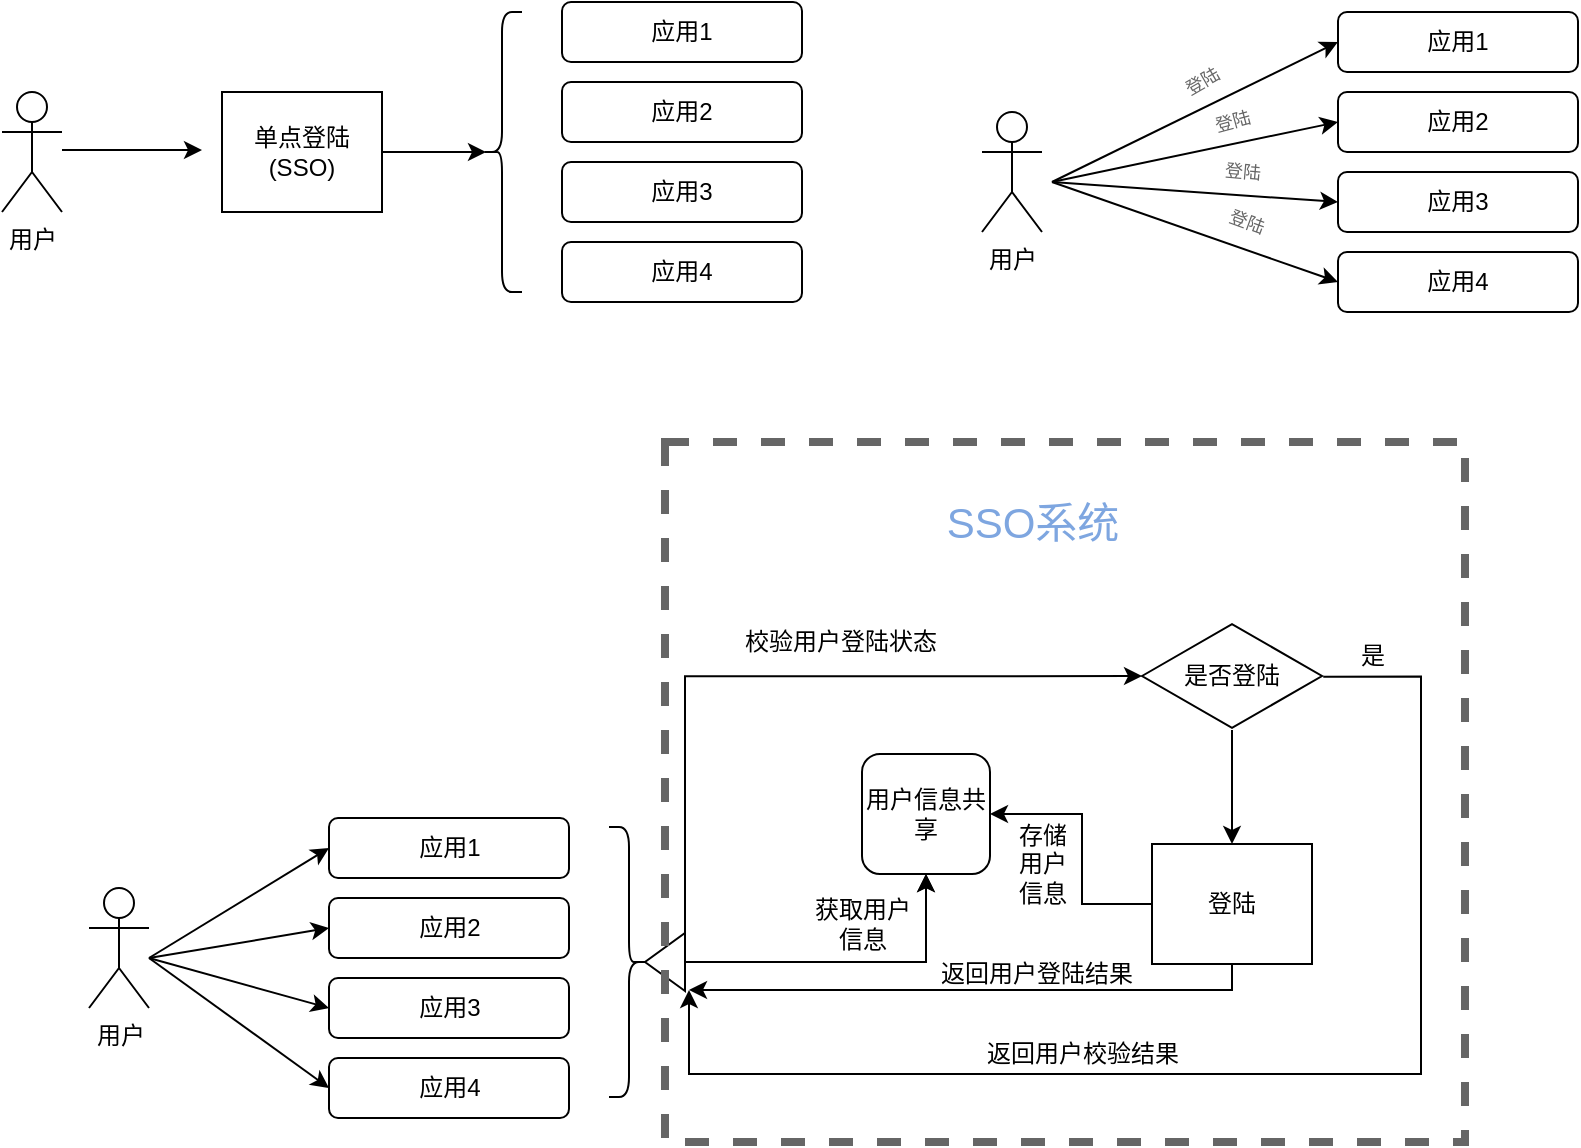 <mxfile version="12.3.2" type="device" pages="1"><diagram id="PWwN50KBqDtqW4aSCbBN" name="第 1 页"><mxGraphModel dx="599" dy="359" grid="1" gridSize="10" guides="1" tooltips="1" connect="1" arrows="1" fold="1" page="1" pageScale="1" pageWidth="827" pageHeight="1169" math="0" shadow="0"><root><mxCell id="0"/><mxCell id="1" parent="0"/><mxCell id="3mmCvSGpqItUrldx5Ff4-2" value="单点登陆&lt;br&gt;(SSO)" style="rounded=0;whiteSpace=wrap;html=1;" vertex="1" parent="1"><mxGeometry x="135" y="75" width="80" height="60" as="geometry"/></mxCell><mxCell id="3mmCvSGpqItUrldx5Ff4-3" value="应用1" style="rounded=1;whiteSpace=wrap;html=1;" vertex="1" parent="1"><mxGeometry x="305" y="30" width="120" height="30" as="geometry"/></mxCell><mxCell id="3mmCvSGpqItUrldx5Ff4-4" value="应用2" style="rounded=1;whiteSpace=wrap;html=1;" vertex="1" parent="1"><mxGeometry x="305" y="70" width="120" height="30" as="geometry"/></mxCell><mxCell id="3mmCvSGpqItUrldx5Ff4-5" value="应用3" style="rounded=1;whiteSpace=wrap;html=1;" vertex="1" parent="1"><mxGeometry x="305" y="110" width="120" height="30" as="geometry"/></mxCell><mxCell id="3mmCvSGpqItUrldx5Ff4-6" value="应用4" style="rounded=1;whiteSpace=wrap;html=1;" vertex="1" parent="1"><mxGeometry x="305" y="150" width="120" height="30" as="geometry"/></mxCell><mxCell id="3mmCvSGpqItUrldx5Ff4-7" value="用户" style="shape=umlActor;verticalLabelPosition=bottom;labelBackgroundColor=#ffffff;verticalAlign=top;html=1;outlineConnect=0;" vertex="1" parent="1"><mxGeometry x="25" y="75" width="30" height="60" as="geometry"/></mxCell><mxCell id="3mmCvSGpqItUrldx5Ff4-13" value="" style="shape=curlyBracket;whiteSpace=wrap;html=1;rounded=1;" vertex="1" parent="1"><mxGeometry x="265" y="35" width="20" height="140" as="geometry"/></mxCell><mxCell id="3mmCvSGpqItUrldx5Ff4-17" value="" style="endArrow=classic;html=1;entryX=0.1;entryY=0.5;entryDx=0;entryDy=0;entryPerimeter=0;" edge="1" parent="1" target="3mmCvSGpqItUrldx5Ff4-13"><mxGeometry width="50" height="50" relative="1" as="geometry"><mxPoint x="215" y="105" as="sourcePoint"/><mxPoint x="265" y="55" as="targetPoint"/></mxGeometry></mxCell><mxCell id="3mmCvSGpqItUrldx5Ff4-18" value="" style="endArrow=classic;html=1;" edge="1" parent="1"><mxGeometry width="50" height="50" relative="1" as="geometry"><mxPoint x="55" y="104" as="sourcePoint"/><mxPoint x="125" y="104" as="targetPoint"/></mxGeometry></mxCell><mxCell id="3mmCvSGpqItUrldx5Ff4-19" value="用户" style="shape=umlActor;verticalLabelPosition=bottom;labelBackgroundColor=#ffffff;verticalAlign=top;html=1;outlineConnect=0;" vertex="1" parent="1"><mxGeometry x="68.5" y="473" width="30" height="60" as="geometry"/></mxCell><mxCell id="3mmCvSGpqItUrldx5Ff4-44" style="edgeStyle=orthogonalEdgeStyle;rounded=0;orthogonalLoop=1;jettySize=auto;html=1;exitX=0.5;exitY=1;exitDx=0;exitDy=0;" edge="1" parent="1" source="3mmCvSGpqItUrldx5Ff4-20"><mxGeometry relative="1" as="geometry"><mxPoint x="368.5" y="524" as="targetPoint"/><Array as="points"><mxPoint x="639.5" y="524"/></Array></mxGeometry></mxCell><mxCell id="3mmCvSGpqItUrldx5Ff4-47" value="" style="edgeStyle=orthogonalEdgeStyle;rounded=0;orthogonalLoop=1;jettySize=auto;html=1;entryX=1;entryY=0.5;entryDx=0;entryDy=0;exitX=0;exitY=0.5;exitDx=0;exitDy=0;" edge="1" parent="1" source="3mmCvSGpqItUrldx5Ff4-20" target="3mmCvSGpqItUrldx5Ff4-43"><mxGeometry relative="1" as="geometry"><mxPoint x="545" y="508" as="sourcePoint"/><mxPoint x="590" y="634.5" as="targetPoint"/><Array as="points"><mxPoint x="565" y="481"/><mxPoint x="565" y="436"/></Array></mxGeometry></mxCell><mxCell id="3mmCvSGpqItUrldx5Ff4-20" value="登陆" style="rounded=0;whiteSpace=wrap;html=1;" vertex="1" parent="1"><mxGeometry x="600" y="451" width="80" height="60" as="geometry"/></mxCell><mxCell id="3mmCvSGpqItUrldx5Ff4-21" value="应用1" style="rounded=1;whiteSpace=wrap;html=1;" vertex="1" parent="1"><mxGeometry x="188.5" y="438" width="120" height="30" as="geometry"/></mxCell><mxCell id="3mmCvSGpqItUrldx5Ff4-22" value="应用2" style="rounded=1;whiteSpace=wrap;html=1;" vertex="1" parent="1"><mxGeometry x="188.5" y="478" width="120" height="30" as="geometry"/></mxCell><mxCell id="3mmCvSGpqItUrldx5Ff4-23" value="应用3" style="rounded=1;whiteSpace=wrap;html=1;" vertex="1" parent="1"><mxGeometry x="188.5" y="518" width="120" height="30" as="geometry"/></mxCell><mxCell id="3mmCvSGpqItUrldx5Ff4-24" value="应用4" style="rounded=1;whiteSpace=wrap;html=1;" vertex="1" parent="1"><mxGeometry x="188.5" y="558" width="120" height="30" as="geometry"/></mxCell><mxCell id="3mmCvSGpqItUrldx5Ff4-25" value="" style="endArrow=classic;html=1;entryX=0;entryY=0.5;entryDx=0;entryDy=0;" edge="1" parent="1" target="3mmCvSGpqItUrldx5Ff4-21"><mxGeometry width="50" height="50" relative="1" as="geometry"><mxPoint x="98.5" y="508" as="sourcePoint"/><mxPoint x="138.5" y="468" as="targetPoint"/></mxGeometry></mxCell><mxCell id="3mmCvSGpqItUrldx5Ff4-26" value="" style="endArrow=classic;html=1;entryX=0;entryY=0.5;entryDx=0;entryDy=0;" edge="1" parent="1" target="3mmCvSGpqItUrldx5Ff4-22"><mxGeometry width="50" height="50" relative="1" as="geometry"><mxPoint x="98.5" y="508" as="sourcePoint"/><mxPoint x="169.211" y="503" as="targetPoint"/></mxGeometry></mxCell><mxCell id="3mmCvSGpqItUrldx5Ff4-27" value="" style="endArrow=classic;html=1;" edge="1" parent="1"><mxGeometry width="50" height="50" relative="1" as="geometry"><mxPoint x="98.5" y="508" as="sourcePoint"/><mxPoint x="188.5" y="533" as="targetPoint"/></mxGeometry></mxCell><mxCell id="3mmCvSGpqItUrldx5Ff4-28" value="" style="endArrow=classic;html=1;" edge="1" parent="1"><mxGeometry width="50" height="50" relative="1" as="geometry"><mxPoint x="98.5" y="508" as="sourcePoint"/><mxPoint x="188.5" y="573" as="targetPoint"/></mxGeometry></mxCell><mxCell id="3mmCvSGpqItUrldx5Ff4-33" value="" style="edgeStyle=orthogonalEdgeStyle;rounded=0;orthogonalLoop=1;jettySize=auto;html=1;" edge="1" parent="1" source="3mmCvSGpqItUrldx5Ff4-31" target="3mmCvSGpqItUrldx5Ff4-20"><mxGeometry relative="1" as="geometry"/></mxCell><mxCell id="3mmCvSGpqItUrldx5Ff4-39" value="" style="edgeStyle=orthogonalEdgeStyle;rounded=0;orthogonalLoop=1;jettySize=auto;html=1;exitX=1.007;exitY=0.506;exitDx=0;exitDy=0;exitPerimeter=0;" edge="1" parent="1" source="3mmCvSGpqItUrldx5Ff4-31"><mxGeometry relative="1" as="geometry"><mxPoint x="675" y="508" as="sourcePoint"/><mxPoint x="368.5" y="524" as="targetPoint"/><Array as="points"><mxPoint x="734.5" y="367"/><mxPoint x="734.5" y="566"/></Array></mxGeometry></mxCell><mxCell id="3mmCvSGpqItUrldx5Ff4-31" value="是否登陆" style="html=1;whiteSpace=wrap;aspect=fixed;shape=isoRectangle;" vertex="1" parent="1"><mxGeometry x="595" y="340" width="90" height="54" as="geometry"/></mxCell><mxCell id="3mmCvSGpqItUrldx5Ff4-34" value="存储&lt;br&gt;用户&lt;br&gt;信息" style="text;html=1;align=center;verticalAlign=middle;resizable=0;points=[];;autosize=1;" vertex="1" parent="1"><mxGeometry x="525" y="436" width="40" height="50" as="geometry"/></mxCell><mxCell id="3mmCvSGpqItUrldx5Ff4-48" style="edgeStyle=orthogonalEdgeStyle;rounded=0;orthogonalLoop=1;jettySize=auto;html=1;exitX=0.5;exitY=1;exitDx=0;exitDy=0;exitPerimeter=0;entryX=0.5;entryY=1;entryDx=0;entryDy=0;" edge="1" parent="1" source="3mmCvSGpqItUrldx5Ff4-53" target="3mmCvSGpqItUrldx5Ff4-43"><mxGeometry relative="1" as="geometry"><mxPoint x="403.333" y="507.833" as="sourcePoint"/></mxGeometry></mxCell><mxCell id="3mmCvSGpqItUrldx5Ff4-37" value="" style="shape=curlyBracket;whiteSpace=wrap;html=1;rounded=1;direction=west;" vertex="1" parent="1"><mxGeometry x="328.5" y="442.5" width="20" height="135" as="geometry"/></mxCell><mxCell id="3mmCvSGpqItUrldx5Ff4-40" value="是" style="text;html=1;align=center;verticalAlign=middle;resizable=0;points=[];;autosize=1;" vertex="1" parent="1"><mxGeometry x="695" y="347" width="30" height="20" as="geometry"/></mxCell><mxCell id="3mmCvSGpqItUrldx5Ff4-43" value="用户信息共享" style="rounded=1;whiteSpace=wrap;html=1;" vertex="1" parent="1"><mxGeometry x="455" y="406" width="64" height="60" as="geometry"/></mxCell><mxCell id="3mmCvSGpqItUrldx5Ff4-49" value="获取用户&lt;br&gt;信息" style="text;html=1;align=center;verticalAlign=middle;resizable=0;points=[];;autosize=1;" vertex="1" parent="1"><mxGeometry x="425" y="476" width="60" height="30" as="geometry"/></mxCell><mxCell id="3mmCvSGpqItUrldx5Ff4-50" value="返回用户校验结果" style="text;html=1;align=center;verticalAlign=middle;resizable=0;points=[];;autosize=1;" vertex="1" parent="1"><mxGeometry x="510" y="546" width="110" height="20" as="geometry"/></mxCell><mxCell id="3mmCvSGpqItUrldx5Ff4-51" value="返回用户登陆结果" style="text;html=1;align=center;verticalAlign=middle;resizable=0;points=[];;autosize=1;" vertex="1" parent="1"><mxGeometry x="487" y="506" width="110" height="20" as="geometry"/></mxCell><mxCell id="3mmCvSGpqItUrldx5Ff4-54" style="edgeStyle=orthogonalEdgeStyle;rounded=0;orthogonalLoop=1;jettySize=auto;html=1;exitX=1;exitY=1;exitDx=0;exitDy=0;exitPerimeter=0;entryX=0;entryY=0.501;entryDx=0;entryDy=0;entryPerimeter=0;" edge="1" parent="1" source="3mmCvSGpqItUrldx5Ff4-53" target="3mmCvSGpqItUrldx5Ff4-31"><mxGeometry relative="1" as="geometry"><mxPoint x="378.5" y="495" as="targetPoint"/></mxGeometry></mxCell><mxCell id="3mmCvSGpqItUrldx5Ff4-55" style="edgeStyle=orthogonalEdgeStyle;rounded=0;orthogonalLoop=1;jettySize=auto;html=1;exitX=0.5;exitY=1;exitDx=0;exitDy=0;exitPerimeter=0;entryX=0.5;entryY=1;entryDx=0;entryDy=0;" edge="1" parent="1" source="3mmCvSGpqItUrldx5Ff4-53" target="3mmCvSGpqItUrldx5Ff4-43"><mxGeometry relative="1" as="geometry"/></mxCell><mxCell id="3mmCvSGpqItUrldx5Ff4-53" value="" style="verticalLabelPosition=bottom;verticalAlign=top;html=1;shape=mxgraph.basic.acute_triangle;dx=0.5;rotation=-90;" vertex="1" parent="1"><mxGeometry x="342" y="500" width="29" height="20" as="geometry"/></mxCell><mxCell id="3mmCvSGpqItUrldx5Ff4-56" value="校验用户登陆状态" style="text;html=1;align=center;verticalAlign=middle;resizable=0;points=[];;autosize=1;" vertex="1" parent="1"><mxGeometry x="388.5" y="340" width="110" height="20" as="geometry"/></mxCell><mxCell id="3mmCvSGpqItUrldx5Ff4-57" value="" style="rounded=0;whiteSpace=wrap;html=1;fillColor=none;dashed=1;strokeColor=#666666;strokeWidth=4;" vertex="1" parent="1"><mxGeometry x="356.5" y="250" width="400" height="350" as="geometry"/></mxCell><mxCell id="3mmCvSGpqItUrldx5Ff4-58" value="SSO系统" style="text;html=1;align=center;verticalAlign=middle;resizable=0;points=[];;autosize=1;fontSize=21;fontColor=#7EA6E0;" vertex="1" parent="1"><mxGeometry x="490" y="275" width="100" height="30" as="geometry"/></mxCell><mxCell id="3mmCvSGpqItUrldx5Ff4-60" value="应用1" style="rounded=1;whiteSpace=wrap;html=1;" vertex="1" parent="1"><mxGeometry x="693" y="35" width="120" height="30" as="geometry"/></mxCell><mxCell id="3mmCvSGpqItUrldx5Ff4-61" value="应用2" style="rounded=1;whiteSpace=wrap;html=1;" vertex="1" parent="1"><mxGeometry x="693" y="75" width="120" height="30" as="geometry"/></mxCell><mxCell id="3mmCvSGpqItUrldx5Ff4-62" value="应用3" style="rounded=1;whiteSpace=wrap;html=1;" vertex="1" parent="1"><mxGeometry x="693" y="115" width="120" height="30" as="geometry"/></mxCell><mxCell id="3mmCvSGpqItUrldx5Ff4-63" value="应用4" style="rounded=1;whiteSpace=wrap;html=1;" vertex="1" parent="1"><mxGeometry x="693" y="155" width="120" height="30" as="geometry"/></mxCell><mxCell id="3mmCvSGpqItUrldx5Ff4-64" value="用户" style="shape=umlActor;verticalLabelPosition=bottom;labelBackgroundColor=#ffffff;verticalAlign=top;html=1;outlineConnect=0;" vertex="1" parent="1"><mxGeometry x="515" y="85" width="30" height="60" as="geometry"/></mxCell><mxCell id="3mmCvSGpqItUrldx5Ff4-67" value="" style="endArrow=classic;html=1;entryX=0;entryY=0.5;entryDx=0;entryDy=0;" edge="1" parent="1" target="3mmCvSGpqItUrldx5Ff4-60"><mxGeometry width="50" height="50" relative="1" as="geometry"><mxPoint x="550" y="120" as="sourcePoint"/><mxPoint x="653" y="109" as="targetPoint"/></mxGeometry></mxCell><mxCell id="3mmCvSGpqItUrldx5Ff4-70" value="" style="endArrow=classic;html=1;fontSize=21;fontColor=#7EA6E0;entryX=0;entryY=0.5;entryDx=0;entryDy=0;" edge="1" parent="1" target="3mmCvSGpqItUrldx5Ff4-61"><mxGeometry width="50" height="50" relative="1" as="geometry"><mxPoint x="550" y="120" as="sourcePoint"/><mxPoint x="660" y="83" as="targetPoint"/></mxGeometry></mxCell><mxCell id="3mmCvSGpqItUrldx5Ff4-71" value="" style="endArrow=classic;html=1;fontSize=21;fontColor=#7EA6E0;entryX=0;entryY=0.5;entryDx=0;entryDy=0;" edge="1" parent="1" target="3mmCvSGpqItUrldx5Ff4-62"><mxGeometry width="50" height="50" relative="1" as="geometry"><mxPoint x="550" y="120" as="sourcePoint"/><mxPoint x="703" y="100" as="targetPoint"/></mxGeometry></mxCell><mxCell id="3mmCvSGpqItUrldx5Ff4-72" value="" style="endArrow=classic;html=1;fontSize=21;fontColor=#7EA6E0;entryX=0;entryY=0.5;entryDx=0;entryDy=0;" edge="1" parent="1" target="3mmCvSGpqItUrldx5Ff4-63"><mxGeometry width="50" height="50" relative="1" as="geometry"><mxPoint x="550" y="120" as="sourcePoint"/><mxPoint x="703" y="140" as="targetPoint"/></mxGeometry></mxCell><mxCell id="3mmCvSGpqItUrldx5Ff4-73" value="登陆" style="text;html=1;align=center;verticalAlign=middle;resizable=0;points=[];;autosize=1;fontSize=9;fontColor=#666666;rotation=-30;" vertex="1" parent="1"><mxGeometry x="610" y="60" width="30" height="20" as="geometry"/></mxCell><mxCell id="3mmCvSGpqItUrldx5Ff4-74" value="登陆" style="text;html=1;align=center;verticalAlign=middle;resizable=0;points=[];;autosize=1;fontSize=9;fontColor=#666666;rotation=-15;" vertex="1" parent="1"><mxGeometry x="625" y="80" width="30" height="20" as="geometry"/></mxCell><mxCell id="3mmCvSGpqItUrldx5Ff4-75" value="登陆" style="text;html=1;align=center;verticalAlign=middle;resizable=0;points=[];;autosize=1;fontSize=9;fontColor=#666666;rotation=5;" vertex="1" parent="1"><mxGeometry x="630" y="105" width="30" height="20" as="geometry"/></mxCell><mxCell id="3mmCvSGpqItUrldx5Ff4-76" value="登陆" style="text;html=1;align=center;verticalAlign=middle;resizable=0;points=[];;autosize=1;fontSize=9;fontColor=#666666;rotation=20;" vertex="1" parent="1"><mxGeometry x="632" y="130" width="30" height="20" as="geometry"/></mxCell></root></mxGraphModel></diagram></mxfile>